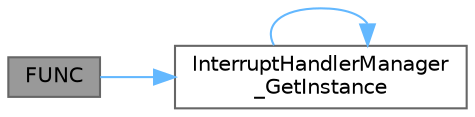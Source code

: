 digraph "FUNC"
{
 // LATEX_PDF_SIZE
  bgcolor="transparent";
  edge [fontname=Helvetica,fontsize=10,labelfontname=Helvetica,labelfontsize=10];
  node [fontname=Helvetica,fontsize=10,shape=box,height=0.2,width=0.4];
  rankdir="LR";
  Node1 [id="Node000001",label="FUNC",height=0.2,width=0.4,color="gray40", fillcolor="grey60", style="filled", fontcolor="black",tooltip="External trigger handler for Hall sensors A, B, and C."];
  Node1 -> Node2 [id="edge1_Node000001_Node000002",color="steelblue1",style="solid",tooltip=" "];
  Node2 [id="Node000002",label="InterruptHandlerManager\l_GetInstance",height=0.2,width=0.4,color="grey40", fillcolor="white", style="filled",URL="$_interrupt_handler_manager_8c.html#ae0c8c5d3f6dc987b32e72b17c5f77db5",tooltip="Gets the instance of the Interrupt Handler Manager."];
  Node2 -> Node2 [id="edge2_Node000002_Node000002",color="steelblue1",style="solid",tooltip=" "];
}
